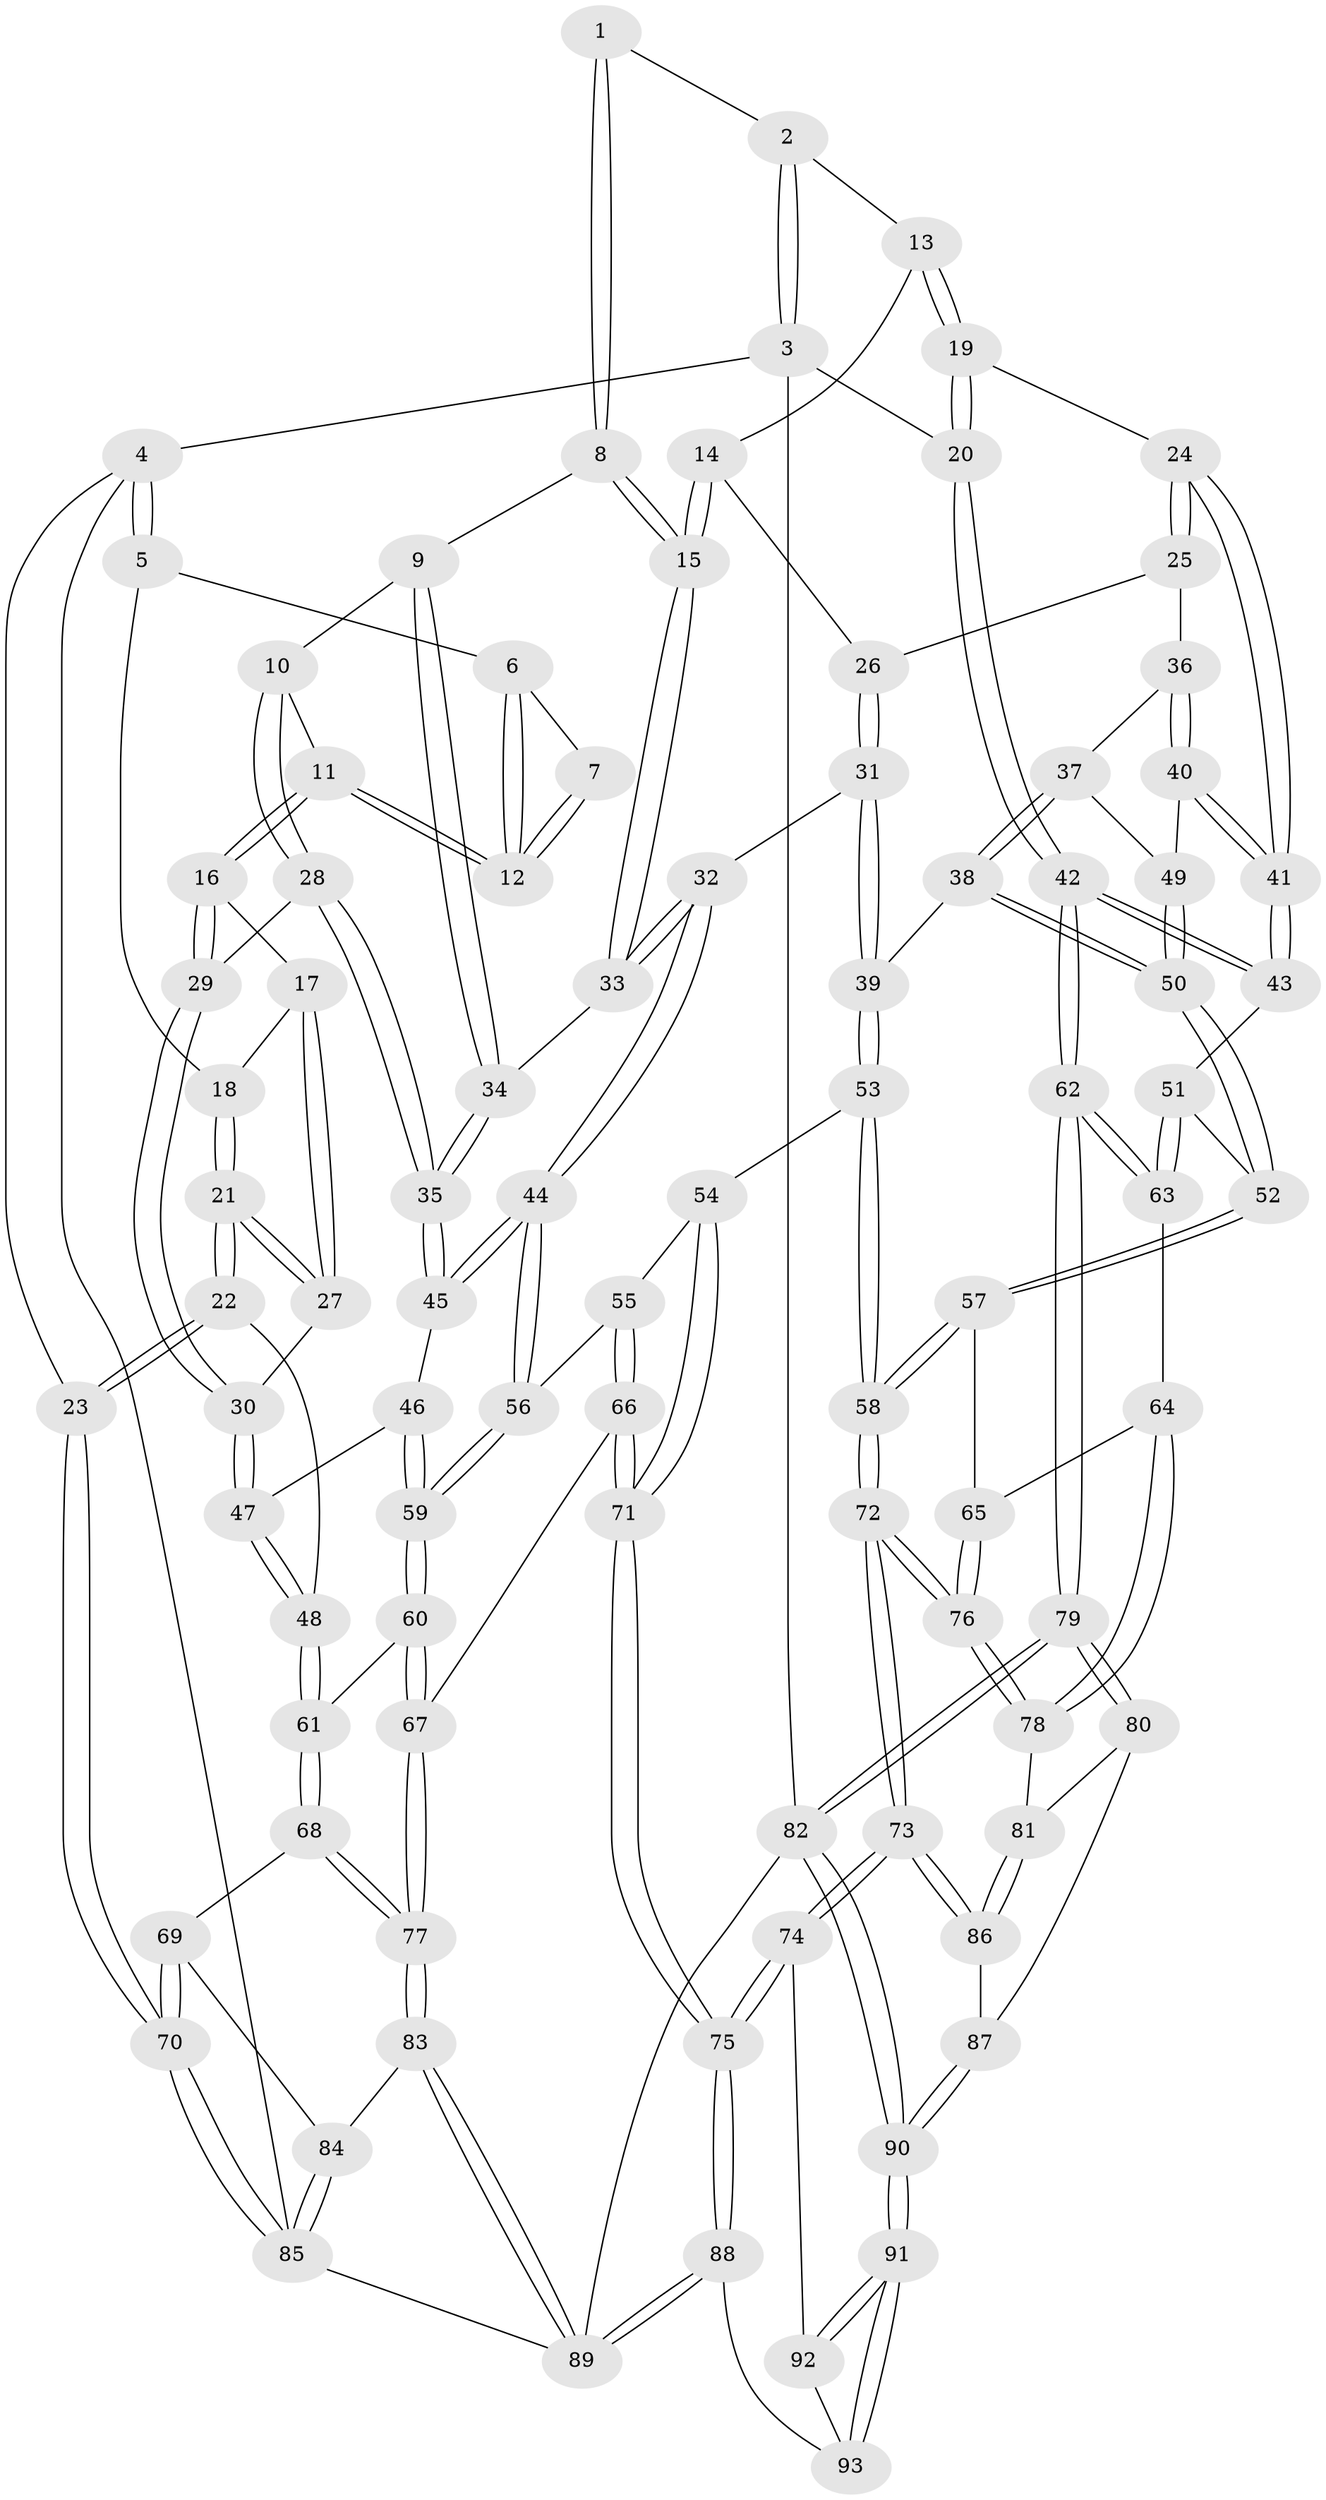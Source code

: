 // Generated by graph-tools (version 1.1) at 2025/27/03/15/25 16:27:57]
// undirected, 93 vertices, 229 edges
graph export_dot {
graph [start="1"]
  node [color=gray90,style=filled];
  1 [pos="+0.5889065292910124+0"];
  2 [pos="+0.7265077756098776+0"];
  3 [pos="+1+0"];
  4 [pos="+0+0"];
  5 [pos="+0+0"];
  6 [pos="+0.1281587993659269+0"];
  7 [pos="+0.42382663534780063+0"];
  8 [pos="+0.5685023386493872+0.11343746232906766"];
  9 [pos="+0.5280177484983264+0.12978085874648476"];
  10 [pos="+0.3928760626540177+0.14941894214909013"];
  11 [pos="+0.381869665585566+0.14539784864229235"];
  12 [pos="+0.3813488739800533+0.11738081463474481"];
  13 [pos="+0.8267471616806179+0.0605750280748846"];
  14 [pos="+0.7364199611340457+0.15099949233220464"];
  15 [pos="+0.583399441100556+0.12956756574482484"];
  16 [pos="+0.31112516158031384+0.15261322093221583"];
  17 [pos="+0.2911085934142509+0.14824179922239905"];
  18 [pos="+0.13387273813868067+0"];
  19 [pos="+0.9916292123458347+0.15799650252766842"];
  20 [pos="+1+0.07535646880070734"];
  21 [pos="+0.09431519348309461+0.2739348773711618"];
  22 [pos="+0+0.416750899239825"];
  23 [pos="+0+0.4210230236191604"];
  24 [pos="+0.9446205969740167+0.20901728129257968"];
  25 [pos="+0.763297556884047+0.19808711562953443"];
  26 [pos="+0.7535155865814921+0.18882105407041322"];
  27 [pos="+0.20597646271203796+0.2773526625694135"];
  28 [pos="+0.4112363345082477+0.30606788492380865"];
  29 [pos="+0.3252768461716709+0.2857619876394306"];
  30 [pos="+0.256772152937804+0.3247937844999214"];
  31 [pos="+0.6508145683575209+0.33490773758914827"];
  32 [pos="+0.6298091017746585+0.3234679066746817"];
  33 [pos="+0.6025959379286476+0.23944058310050223"];
  34 [pos="+0.4661680437357132+0.28825303779556705"];
  35 [pos="+0.4337020507474549+0.33391012129065833"];
  36 [pos="+0.7660832872508914+0.20745159721172876"];
  37 [pos="+0.756675765809273+0.33685062379310166"];
  38 [pos="+0.6979597003143189+0.3620474792914411"];
  39 [pos="+0.6807654562350469+0.36134023317905806"];
  40 [pos="+0.8681221422324996+0.3197683595892256"];
  41 [pos="+0.8849226569556581+0.3183482144480045"];
  42 [pos="+1+0.4803981021384881"];
  43 [pos="+0.9518140498597336+0.44771356673748125"];
  44 [pos="+0.47276865330162515+0.3911445743455394"];
  45 [pos="+0.44193850080511876+0.36477553460990303"];
  46 [pos="+0.2939104350124728+0.4127445043302489"];
  47 [pos="+0.2726760495437953+0.40306630588953696"];
  48 [pos="+0.10031432288596871+0.49444179573622143"];
  49 [pos="+0.8398874092771044+0.32795766309438473"];
  50 [pos="+0.7985966721365831+0.47522528865315444"];
  51 [pos="+0.88629186751933+0.5039119195153752"];
  52 [pos="+0.8300590606754545+0.531840349797031"];
  53 [pos="+0.6266461481631199+0.5608714061343856"];
  54 [pos="+0.5699582420180539+0.5695094818355354"];
  55 [pos="+0.4985265347492307+0.5334495299876169"];
  56 [pos="+0.48732827273535523+0.5246566566298481"];
  57 [pos="+0.8292187975391243+0.5330935114600567"];
  58 [pos="+0.6949030406460834+0.5925523167234035"];
  59 [pos="+0.3470987320925832+0.5595184084169267"];
  60 [pos="+0.3463169460618551+0.5603810720625343"];
  61 [pos="+0.1752646259209987+0.5926340519998681"];
  62 [pos="+1+0.6841964984387259"];
  63 [pos="+0.9822589767179297+0.6377269797269489"];
  64 [pos="+0.89031251030274+0.6597184519013286"];
  65 [pos="+0.8758721272020814+0.6487913194146157"];
  66 [pos="+0.38244074208944795+0.7808053706893011"];
  67 [pos="+0.36680054623480374+0.7798636451444924"];
  68 [pos="+0.17397067660472235+0.6649744117223066"];
  69 [pos="+0.13432742714370274+0.6885002146782104"];
  70 [pos="+0+0.7082010260374423"];
  71 [pos="+0.5158707353101649+0.8136296047321481"];
  72 [pos="+0.7322468338083767+0.734396657103325"];
  73 [pos="+0.7031203638079654+0.823527018669453"];
  74 [pos="+0.6915560379866567+0.8324008233799581"];
  75 [pos="+0.5383528127841947+0.8355602675851072"];
  76 [pos="+0.7349151626231268+0.7336541313406815"];
  77 [pos="+0.2887059433358345+0.8123136033218272"];
  78 [pos="+0.9004926148695181+0.7410721078905722"];
  79 [pos="+1+0.7952299984035278"];
  80 [pos="+0.9557303302278447+0.7934526265285996"];
  81 [pos="+0.909122293889206+0.7536371296069365"];
  82 [pos="+1+1"];
  83 [pos="+0.2146115092103577+0.9440992885055457"];
  84 [pos="+0.03988391543209622+0.8656213773893512"];
  85 [pos="+0+0.8264418191939971"];
  86 [pos="+0.7522330355205168+0.8345523881857412"];
  87 [pos="+0.8662599718056148+0.8805397495175223"];
  88 [pos="+0.46490870821921776+1"];
  89 [pos="+0.27599558089146886+1"];
  90 [pos="+1+1"];
  91 [pos="+0.9700168063396174+1"];
  92 [pos="+0.70215910865871+0.8816797628420173"];
  93 [pos="+0.5745453300912545+1"];
  1 -- 2;
  1 -- 8;
  1 -- 8;
  2 -- 3;
  2 -- 3;
  2 -- 13;
  3 -- 4;
  3 -- 20;
  3 -- 82;
  4 -- 5;
  4 -- 5;
  4 -- 23;
  4 -- 85;
  5 -- 6;
  5 -- 18;
  6 -- 7;
  6 -- 12;
  6 -- 12;
  7 -- 12;
  7 -- 12;
  8 -- 9;
  8 -- 15;
  8 -- 15;
  9 -- 10;
  9 -- 34;
  9 -- 34;
  10 -- 11;
  10 -- 28;
  10 -- 28;
  11 -- 12;
  11 -- 12;
  11 -- 16;
  11 -- 16;
  13 -- 14;
  13 -- 19;
  13 -- 19;
  14 -- 15;
  14 -- 15;
  14 -- 26;
  15 -- 33;
  15 -- 33;
  16 -- 17;
  16 -- 29;
  16 -- 29;
  17 -- 18;
  17 -- 27;
  17 -- 27;
  18 -- 21;
  18 -- 21;
  19 -- 20;
  19 -- 20;
  19 -- 24;
  20 -- 42;
  20 -- 42;
  21 -- 22;
  21 -- 22;
  21 -- 27;
  21 -- 27;
  22 -- 23;
  22 -- 23;
  22 -- 48;
  23 -- 70;
  23 -- 70;
  24 -- 25;
  24 -- 25;
  24 -- 41;
  24 -- 41;
  25 -- 26;
  25 -- 36;
  26 -- 31;
  26 -- 31;
  27 -- 30;
  28 -- 29;
  28 -- 35;
  28 -- 35;
  29 -- 30;
  29 -- 30;
  30 -- 47;
  30 -- 47;
  31 -- 32;
  31 -- 39;
  31 -- 39;
  32 -- 33;
  32 -- 33;
  32 -- 44;
  32 -- 44;
  33 -- 34;
  34 -- 35;
  34 -- 35;
  35 -- 45;
  35 -- 45;
  36 -- 37;
  36 -- 40;
  36 -- 40;
  37 -- 38;
  37 -- 38;
  37 -- 49;
  38 -- 39;
  38 -- 50;
  38 -- 50;
  39 -- 53;
  39 -- 53;
  40 -- 41;
  40 -- 41;
  40 -- 49;
  41 -- 43;
  41 -- 43;
  42 -- 43;
  42 -- 43;
  42 -- 62;
  42 -- 62;
  43 -- 51;
  44 -- 45;
  44 -- 45;
  44 -- 56;
  44 -- 56;
  45 -- 46;
  46 -- 47;
  46 -- 59;
  46 -- 59;
  47 -- 48;
  47 -- 48;
  48 -- 61;
  48 -- 61;
  49 -- 50;
  49 -- 50;
  50 -- 52;
  50 -- 52;
  51 -- 52;
  51 -- 63;
  51 -- 63;
  52 -- 57;
  52 -- 57;
  53 -- 54;
  53 -- 58;
  53 -- 58;
  54 -- 55;
  54 -- 71;
  54 -- 71;
  55 -- 56;
  55 -- 66;
  55 -- 66;
  56 -- 59;
  56 -- 59;
  57 -- 58;
  57 -- 58;
  57 -- 65;
  58 -- 72;
  58 -- 72;
  59 -- 60;
  59 -- 60;
  60 -- 61;
  60 -- 67;
  60 -- 67;
  61 -- 68;
  61 -- 68;
  62 -- 63;
  62 -- 63;
  62 -- 79;
  62 -- 79;
  63 -- 64;
  64 -- 65;
  64 -- 78;
  64 -- 78;
  65 -- 76;
  65 -- 76;
  66 -- 67;
  66 -- 71;
  66 -- 71;
  67 -- 77;
  67 -- 77;
  68 -- 69;
  68 -- 77;
  68 -- 77;
  69 -- 70;
  69 -- 70;
  69 -- 84;
  70 -- 85;
  70 -- 85;
  71 -- 75;
  71 -- 75;
  72 -- 73;
  72 -- 73;
  72 -- 76;
  72 -- 76;
  73 -- 74;
  73 -- 74;
  73 -- 86;
  73 -- 86;
  74 -- 75;
  74 -- 75;
  74 -- 92;
  75 -- 88;
  75 -- 88;
  76 -- 78;
  76 -- 78;
  77 -- 83;
  77 -- 83;
  78 -- 81;
  79 -- 80;
  79 -- 80;
  79 -- 82;
  79 -- 82;
  80 -- 81;
  80 -- 87;
  81 -- 86;
  81 -- 86;
  82 -- 90;
  82 -- 90;
  82 -- 89;
  83 -- 84;
  83 -- 89;
  83 -- 89;
  84 -- 85;
  84 -- 85;
  85 -- 89;
  86 -- 87;
  87 -- 90;
  87 -- 90;
  88 -- 89;
  88 -- 89;
  88 -- 93;
  90 -- 91;
  90 -- 91;
  91 -- 92;
  91 -- 92;
  91 -- 93;
  91 -- 93;
  92 -- 93;
}

